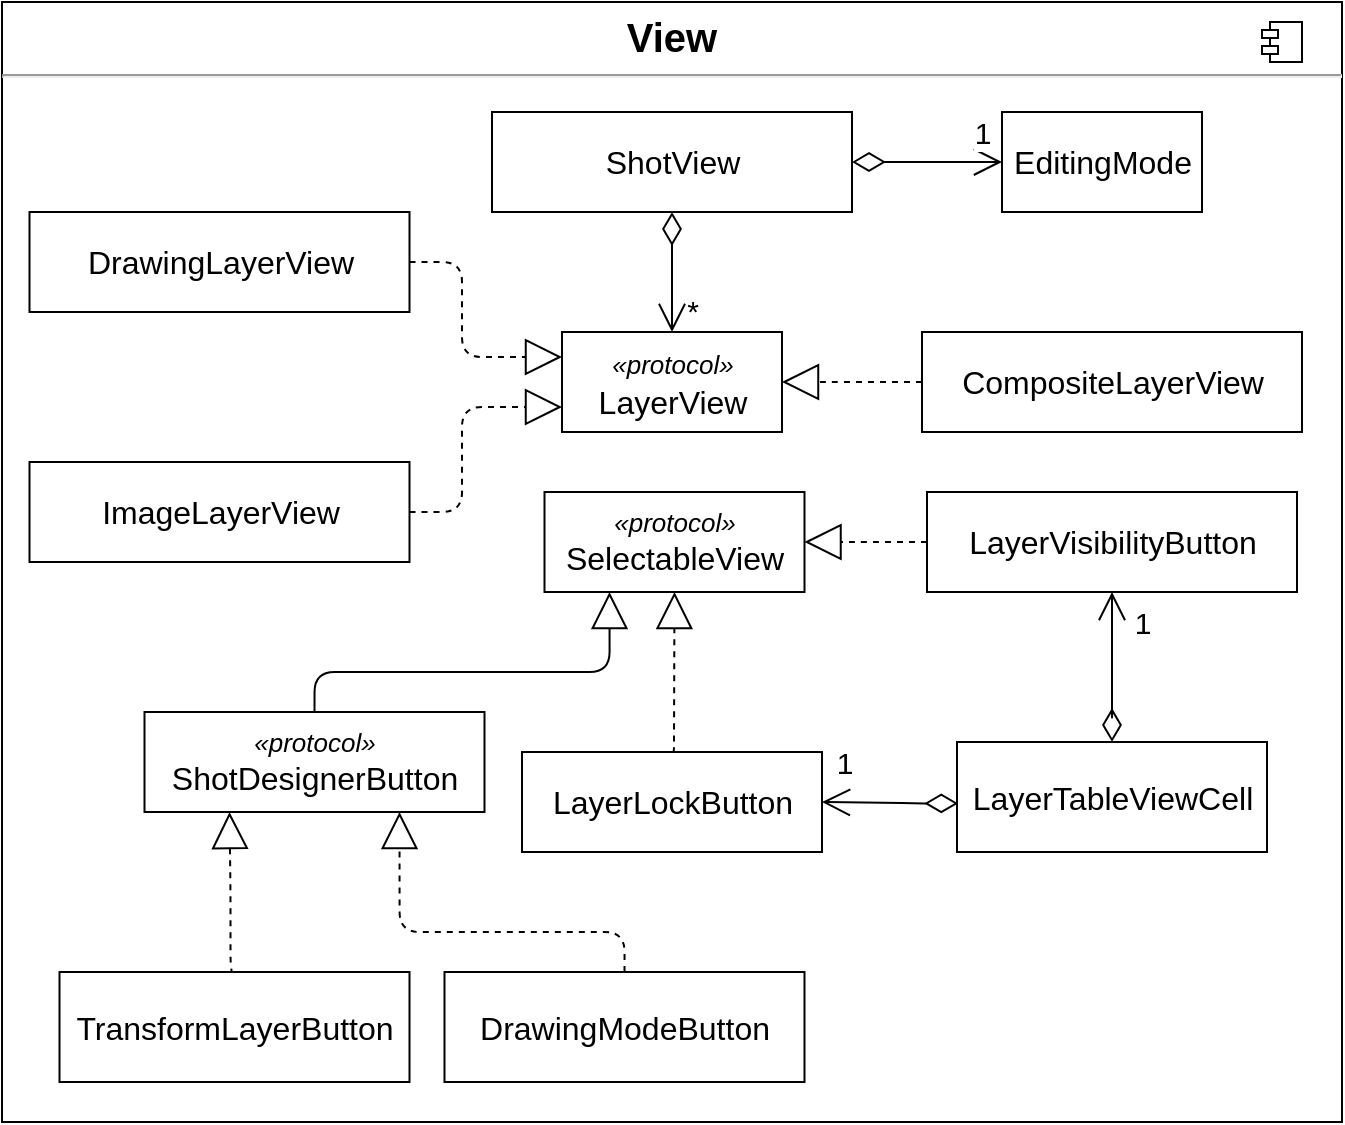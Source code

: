 <mxfile version="14.5.1" type="device"><diagram id="fhBqnHq1IshxXnvw0Y61" name="Class Diagram"><mxGraphModel dx="850" dy="1659" grid="1" gridSize="10" guides="1" tooltips="1" connect="1" arrows="1" fold="1" page="1" pageScale="1" pageWidth="850" pageHeight="1100" math="0" shadow="0"><root><mxCell id="0"/><mxCell id="1" parent="0"/><mxCell id="DaHeIRnf_k36PP9J369p-14" value="&lt;p style=&quot;margin: 0px ; margin-top: 6px ; text-align: center&quot;&gt;&lt;b&gt;&lt;font style=&quot;font-size: 20px&quot;&gt;View&lt;/font&gt;&lt;/b&gt;&lt;/p&gt;&lt;hr&gt;&lt;p style=&quot;margin: 0px ; margin-left: 8px&quot;&gt;&lt;br&gt;&lt;/p&gt;" style="align=left;overflow=fill;html=1;dropTarget=0;container=0;" parent="1" vertex="1"><mxGeometry x="40" y="-1090" width="670" height="560" as="geometry"/></mxCell><mxCell id="DaHeIRnf_k36PP9J369p-60" value="&lt;font style=&quot;font-size: 16px&quot;&gt;DrawingModeButton&lt;/font&gt;" style="html=1;" parent="1" vertex="1"><mxGeometry x="261.25" y="-605" width="180" height="55" as="geometry"/></mxCell><mxCell id="DaHeIRnf_k36PP9J369p-15" value="" style="shape=component;jettyWidth=8;jettyHeight=4;" parent="1" vertex="1"><mxGeometry x="670" y="-1080" width="20" height="20" as="geometry"><mxPoint x="-24" y="4" as="offset"/></mxGeometry></mxCell><mxCell id="DaHeIRnf_k36PP9J369p-45" value="&lt;font style=&quot;font-size: 16px&quot;&gt;ShotView&lt;br&gt;&lt;/font&gt;" style="html=1;" parent="1" vertex="1"><mxGeometry x="285" y="-1035" width="180" height="50" as="geometry"/></mxCell><mxCell id="DaHeIRnf_k36PP9J369p-48" value="" style="endArrow=open;html=1;endSize=12;startArrow=diamondThin;startSize=14;startFill=0;edgeStyle=orthogonalEdgeStyle;align=left;verticalAlign=bottom;entryX=0.5;entryY=0;entryDx=0;entryDy=0;exitX=0.5;exitY=1;exitDx=0;exitDy=0;" parent="1" source="DaHeIRnf_k36PP9J369p-45" target="DaHeIRnf_k36PP9J369p-41" edge="1"><mxGeometry x="1" y="10" relative="1" as="geometry"><mxPoint x="595" y="-1340" as="sourcePoint"/><mxPoint x="685" y="-1460" as="targetPoint"/><mxPoint as="offset"/></mxGeometry></mxCell><mxCell id="DaHeIRnf_k36PP9J369p-52" value="&lt;font style=&quot;font-size: 15px&quot;&gt;*&lt;/font&gt;" style="edgeLabel;html=1;align=center;verticalAlign=middle;resizable=0;points=[];" parent="DaHeIRnf_k36PP9J369p-48" vertex="1" connectable="0"><mxGeometry x="0.632" y="2" relative="1" as="geometry"><mxPoint x="8" as="offset"/></mxGeometry></mxCell><mxCell id="T-YdoFyoyUbyFJI2BNbG-13" value="&lt;font style=&quot;font-size: 16px&quot;&gt;TransformLayerButton&lt;/font&gt;" style="html=1;" parent="1" vertex="1"><mxGeometry x="68.75" y="-605" width="175" height="55" as="geometry"/></mxCell><mxCell id="T-YdoFyoyUbyFJI2BNbG-16" value="&lt;font style=&quot;font-size: 16px&quot;&gt;DrawingLayerView&lt;/font&gt;" style="html=1;" parent="1" vertex="1"><mxGeometry x="53.75" y="-985" width="190" height="50" as="geometry"/></mxCell><mxCell id="DaHeIRnf_k36PP9J369p-41" value="&lt;font style=&quot;font-size: 16px&quot;&gt;&lt;i style=&quot;font-size: 13px&quot;&gt;«protocol»&lt;/i&gt;&lt;br&gt;LayerView&lt;/font&gt;" style="html=1;" parent="1" vertex="1"><mxGeometry x="320" y="-925" width="110" height="50" as="geometry"/></mxCell><mxCell id="T-YdoFyoyUbyFJI2BNbG-17" value="&lt;font style=&quot;font-size: 16px&quot;&gt;LayerVisibilityButton&lt;/font&gt;" style="html=1;" parent="1" vertex="1"><mxGeometry x="502.5" y="-845" width="185" height="50" as="geometry"/></mxCell><mxCell id="T-YdoFyoyUbyFJI2BNbG-18" value="&lt;span style=&quot;font-size: 16px&quot;&gt;CompositeLayerView&lt;/span&gt;" style="html=1;" parent="1" vertex="1"><mxGeometry x="500" y="-925" width="190" height="50" as="geometry"/></mxCell><mxCell id="sqBLrVEyiWY7wzje2ovw-1" value="&lt;font style=&quot;font-size: 13px&quot;&gt;&lt;i&gt;«protocol»&lt;/i&gt;&lt;/font&gt;&lt;br&gt;&lt;span style=&quot;font-size: 16px&quot;&gt;SelectableView&lt;/span&gt;" style="html=1;" parent="1" vertex="1"><mxGeometry x="311.25" y="-845" width="130" height="50" as="geometry"/></mxCell><mxCell id="sqBLrVEyiWY7wzje2ovw-2" value="&lt;font style=&quot;font-size: 13px&quot;&gt;&lt;i&gt;«protocol»&lt;/i&gt;&lt;/font&gt;&lt;br&gt;&lt;span style=&quot;font-size: 16px&quot;&gt;ShotDesignerButton&lt;/span&gt;" style="html=1;" parent="1" vertex="1"><mxGeometry x="111.25" y="-735" width="170" height="50" as="geometry"/></mxCell><mxCell id="sqBLrVEyiWY7wzje2ovw-14" value="" style="endArrow=block;endSize=16;endFill=0;html=1;strokeColor=#000000;strokeWidth=1;exitX=1;exitY=0.5;exitDx=0;exitDy=0;entryX=0;entryY=0.25;entryDx=0;entryDy=0;edgeStyle=orthogonalEdgeStyle;dashed=1;" parent="1" source="T-YdoFyoyUbyFJI2BNbG-16" target="DaHeIRnf_k36PP9J369p-41" edge="1"><mxGeometry width="160" relative="1" as="geometry"><mxPoint x="375" y="-846" as="sourcePoint"/><mxPoint x="225" y="-770" as="targetPoint"/><Array as="points"><mxPoint x="270" y="-960"/><mxPoint x="270" y="-912"/></Array></mxGeometry></mxCell><mxCell id="sqBLrVEyiWY7wzje2ovw-15" value="" style="endArrow=block;endSize=16;endFill=0;html=1;strokeColor=#000000;strokeWidth=1;exitX=0;exitY=0.5;exitDx=0;exitDy=0;entryX=1;entryY=0.5;entryDx=0;entryDy=0;edgeStyle=orthogonalEdgeStyle;dashed=1;" parent="1" source="T-YdoFyoyUbyFJI2BNbG-18" target="DaHeIRnf_k36PP9J369p-41" edge="1"><mxGeometry width="160" relative="1" as="geometry"><mxPoint x="417.5" y="-845" as="sourcePoint"/><mxPoint x="225" y="-770" as="targetPoint"/><Array as="points"><mxPoint x="450" y="-900"/><mxPoint x="450" y="-900"/></Array></mxGeometry></mxCell><mxCell id="sqBLrVEyiWY7wzje2ovw-19" value="&lt;font style=&quot;font-size: 16px&quot;&gt;EditingMode&lt;br&gt;&lt;/font&gt;" style="html=1;" parent="1" vertex="1"><mxGeometry x="540" y="-1035" width="100" height="50" as="geometry"/></mxCell><mxCell id="sqBLrVEyiWY7wzje2ovw-23" value="" style="endArrow=open;html=1;endSize=12;startArrow=diamondThin;startSize=14;startFill=0;edgeStyle=orthogonalEdgeStyle;align=left;verticalAlign=bottom;entryX=0;entryY=0.5;entryDx=0;entryDy=0;exitX=1;exitY=0.5;exitDx=0;exitDy=0;" parent="1" source="DaHeIRnf_k36PP9J369p-45" target="sqBLrVEyiWY7wzje2ovw-19" edge="1"><mxGeometry x="1" y="10" relative="1" as="geometry"><mxPoint x="295" y="-1000" as="sourcePoint"/><mxPoint x="220" y="-1000" as="targetPoint"/><mxPoint as="offset"/><Array as="points"><mxPoint x="500" y="-1010"/><mxPoint x="500" y="-1010"/></Array></mxGeometry></mxCell><mxCell id="sqBLrVEyiWY7wzje2ovw-24" value="&lt;span style=&quot;font-size: 15px&quot;&gt;1&lt;/span&gt;" style="edgeLabel;html=1;align=center;verticalAlign=middle;resizable=0;points=[];" parent="sqBLrVEyiWY7wzje2ovw-23" vertex="1" connectable="0"><mxGeometry x="0.632" y="2" relative="1" as="geometry"><mxPoint x="4" y="-13" as="offset"/></mxGeometry></mxCell><mxCell id="VlkcuwJhZztR81l0ryfR-2" value="" style="endArrow=block;endSize=16;endFill=0;html=1;strokeColor=#000000;strokeWidth=1;exitX=0.5;exitY=0;exitDx=0;exitDy=0;entryX=0.25;entryY=1;entryDx=0;entryDy=0;edgeStyle=orthogonalEdgeStyle;" parent="1" source="sqBLrVEyiWY7wzje2ovw-2" target="sqBLrVEyiWY7wzje2ovw-1" edge="1"><mxGeometry width="160" relative="1" as="geometry"><mxPoint x="361.25" y="-835" as="sourcePoint"/><mxPoint x="358.75" y="-905" as="targetPoint"/><Array as="points"><mxPoint x="196.25" y="-755"/><mxPoint x="344.25" y="-755"/></Array></mxGeometry></mxCell><mxCell id="VlkcuwJhZztR81l0ryfR-6" value="" style="endArrow=block;endSize=16;endFill=0;html=1;strokeColor=#000000;strokeWidth=1;exitX=0.5;exitY=0;exitDx=0;exitDy=0;entryX=0.25;entryY=1;entryDx=0;entryDy=0;edgeStyle=orthogonalEdgeStyle;dashed=1;" parent="1" source="T-YdoFyoyUbyFJI2BNbG-13" target="sqBLrVEyiWY7wzje2ovw-2" edge="1"><mxGeometry width="160" relative="1" as="geometry"><mxPoint x="353.75" y="-595" as="sourcePoint"/><mxPoint x="351.25" y="-665" as="targetPoint"/><Array as="points"><mxPoint x="154.25" y="-605"/><mxPoint x="154.25" y="-645"/></Array></mxGeometry></mxCell><mxCell id="VlkcuwJhZztR81l0ryfR-7" value="" style="endArrow=block;endSize=16;endFill=0;html=1;strokeColor=#000000;strokeWidth=1;exitX=0.5;exitY=0;exitDx=0;exitDy=0;entryX=0.75;entryY=1;entryDx=0;entryDy=0;edgeStyle=orthogonalEdgeStyle;dashed=1;" parent="1" source="DaHeIRnf_k36PP9J369p-60" target="sqBLrVEyiWY7wzje2ovw-2" edge="1"><mxGeometry width="160" relative="1" as="geometry"><mxPoint x="568.75" y="-595" as="sourcePoint"/><mxPoint x="406.25" y="-665" as="targetPoint"/><Array as="points"><mxPoint x="351.25" y="-625"/><mxPoint x="239.25" y="-625"/></Array></mxGeometry></mxCell><mxCell id="VlkcuwJhZztR81l0ryfR-9" value="&lt;span style=&quot;font-size: 16px&quot;&gt;LayerLockButton&lt;/span&gt;" style="html=1;" parent="1" vertex="1"><mxGeometry x="300" y="-715" width="150" height="50" as="geometry"/></mxCell><mxCell id="VlkcuwJhZztR81l0ryfR-11" value="" style="endArrow=block;endSize=16;endFill=0;html=1;strokeColor=#000000;strokeWidth=1;exitX=0.5;exitY=0;exitDx=0;exitDy=0;entryX=0.5;entryY=1;entryDx=0;entryDy=0;edgeStyle=orthogonalEdgeStyle;dashed=1;" parent="1" source="VlkcuwJhZztR81l0ryfR-9" target="sqBLrVEyiWY7wzje2ovw-1" edge="1"><mxGeometry width="160" relative="1" as="geometry"><mxPoint x="206.25" y="-725" as="sourcePoint"/><mxPoint x="353.75" y="-785" as="targetPoint"/><Array as="points"><mxPoint x="376" y="-720"/><mxPoint x="376" y="-720"/></Array></mxGeometry></mxCell><mxCell id="VlkcuwJhZztR81l0ryfR-12" value="" style="endArrow=block;endSize=16;endFill=0;html=1;strokeColor=#000000;strokeWidth=1;exitX=0;exitY=0.5;exitDx=0;exitDy=0;entryX=1;entryY=0.5;entryDx=0;entryDy=0;edgeStyle=orthogonalEdgeStyle;dashed=1;" parent="1" source="T-YdoFyoyUbyFJI2BNbG-17" target="sqBLrVEyiWY7wzje2ovw-1" edge="1"><mxGeometry width="160" relative="1" as="geometry"><mxPoint x="419.375" y="-705" as="sourcePoint"/><mxPoint x="418.75" y="-785" as="targetPoint"/><Array as="points"><mxPoint x="470" y="-820"/><mxPoint x="470" y="-820"/></Array></mxGeometry></mxCell><mxCell id="VlkcuwJhZztR81l0ryfR-13" value="&lt;font style=&quot;font-size: 16px&quot;&gt;LayerTableViewCell&lt;/font&gt;" style="html=1;" parent="1" vertex="1"><mxGeometry x="517.5" y="-720" width="155" height="55" as="geometry"/></mxCell><mxCell id="VlkcuwJhZztR81l0ryfR-14" value="" style="endArrow=open;html=1;endSize=12;startArrow=diamondThin;startSize=14;startFill=0;edgeStyle=orthogonalEdgeStyle;align=left;verticalAlign=bottom;entryX=0.5;entryY=1;entryDx=0;entryDy=0;exitX=0.5;exitY=0;exitDx=0;exitDy=0;" parent="1" source="VlkcuwJhZztR81l0ryfR-13" target="T-YdoFyoyUbyFJI2BNbG-17" edge="1"><mxGeometry x="1" y="10" relative="1" as="geometry"><mxPoint x="475" y="-1000" as="sourcePoint"/><mxPoint x="550" y="-1000" as="targetPoint"/><mxPoint as="offset"/><Array as="points"><mxPoint x="595" y="-730"/><mxPoint x="595" y="-730"/></Array></mxGeometry></mxCell><mxCell id="VlkcuwJhZztR81l0ryfR-15" value="&lt;span style=&quot;font-size: 15px&quot;&gt;1&lt;/span&gt;" style="edgeLabel;html=1;align=center;verticalAlign=middle;resizable=0;points=[];" parent="VlkcuwJhZztR81l0ryfR-14" vertex="1" connectable="0"><mxGeometry x="0.632" y="2" relative="1" as="geometry"><mxPoint x="17" y="1.11" as="offset"/></mxGeometry></mxCell><mxCell id="VlkcuwJhZztR81l0ryfR-16" value="" style="endArrow=open;html=1;endSize=12;startArrow=diamondThin;startSize=14;startFill=0;edgeStyle=orthogonalEdgeStyle;align=left;verticalAlign=bottom;entryX=1;entryY=0.5;entryDx=0;entryDy=0;exitX=0.004;exitY=0.558;exitDx=0;exitDy=0;exitPerimeter=0;" parent="1" source="VlkcuwJhZztR81l0ryfR-13" target="VlkcuwJhZztR81l0ryfR-9" edge="1"><mxGeometry x="1" y="10" relative="1" as="geometry"><mxPoint x="605" y="-710" as="sourcePoint"/><mxPoint x="605" y="-785" as="targetPoint"/><mxPoint as="offset"/><Array as="points"><mxPoint x="500" y="-689"/></Array></mxGeometry></mxCell><mxCell id="VlkcuwJhZztR81l0ryfR-17" value="&lt;span style=&quot;font-size: 15px&quot;&gt;1&lt;/span&gt;" style="edgeLabel;html=1;align=center;verticalAlign=middle;resizable=0;points=[];" parent="VlkcuwJhZztR81l0ryfR-16" vertex="1" connectable="0"><mxGeometry x="0.632" y="2" relative="1" as="geometry"><mxPoint x="-2.25" y="-22" as="offset"/></mxGeometry></mxCell><mxCell id="_J_G_vnZc5RVEsArBJRo-1" value="&lt;font style=&quot;font-size: 16px&quot;&gt;ImageLayerView&lt;/font&gt;" style="html=1;" vertex="1" parent="1"><mxGeometry x="53.75" y="-860" width="190" height="50" as="geometry"/></mxCell><mxCell id="_J_G_vnZc5RVEsArBJRo-2" value="" style="endArrow=block;endSize=16;endFill=0;html=1;strokeColor=#000000;strokeWidth=1;exitX=1;exitY=0.5;exitDx=0;exitDy=0;entryX=0;entryY=0.75;entryDx=0;entryDy=0;edgeStyle=orthogonalEdgeStyle;dashed=1;" edge="1" parent="1" source="_J_G_vnZc5RVEsArBJRo-1" target="DaHeIRnf_k36PP9J369p-41"><mxGeometry width="160" relative="1" as="geometry"><mxPoint x="253.75" y="-950" as="sourcePoint"/><mxPoint x="330" y="-902.5" as="targetPoint"/><Array as="points"><mxPoint x="270" y="-835"/><mxPoint x="270" y="-887"/></Array></mxGeometry></mxCell></root></mxGraphModel></diagram></mxfile>